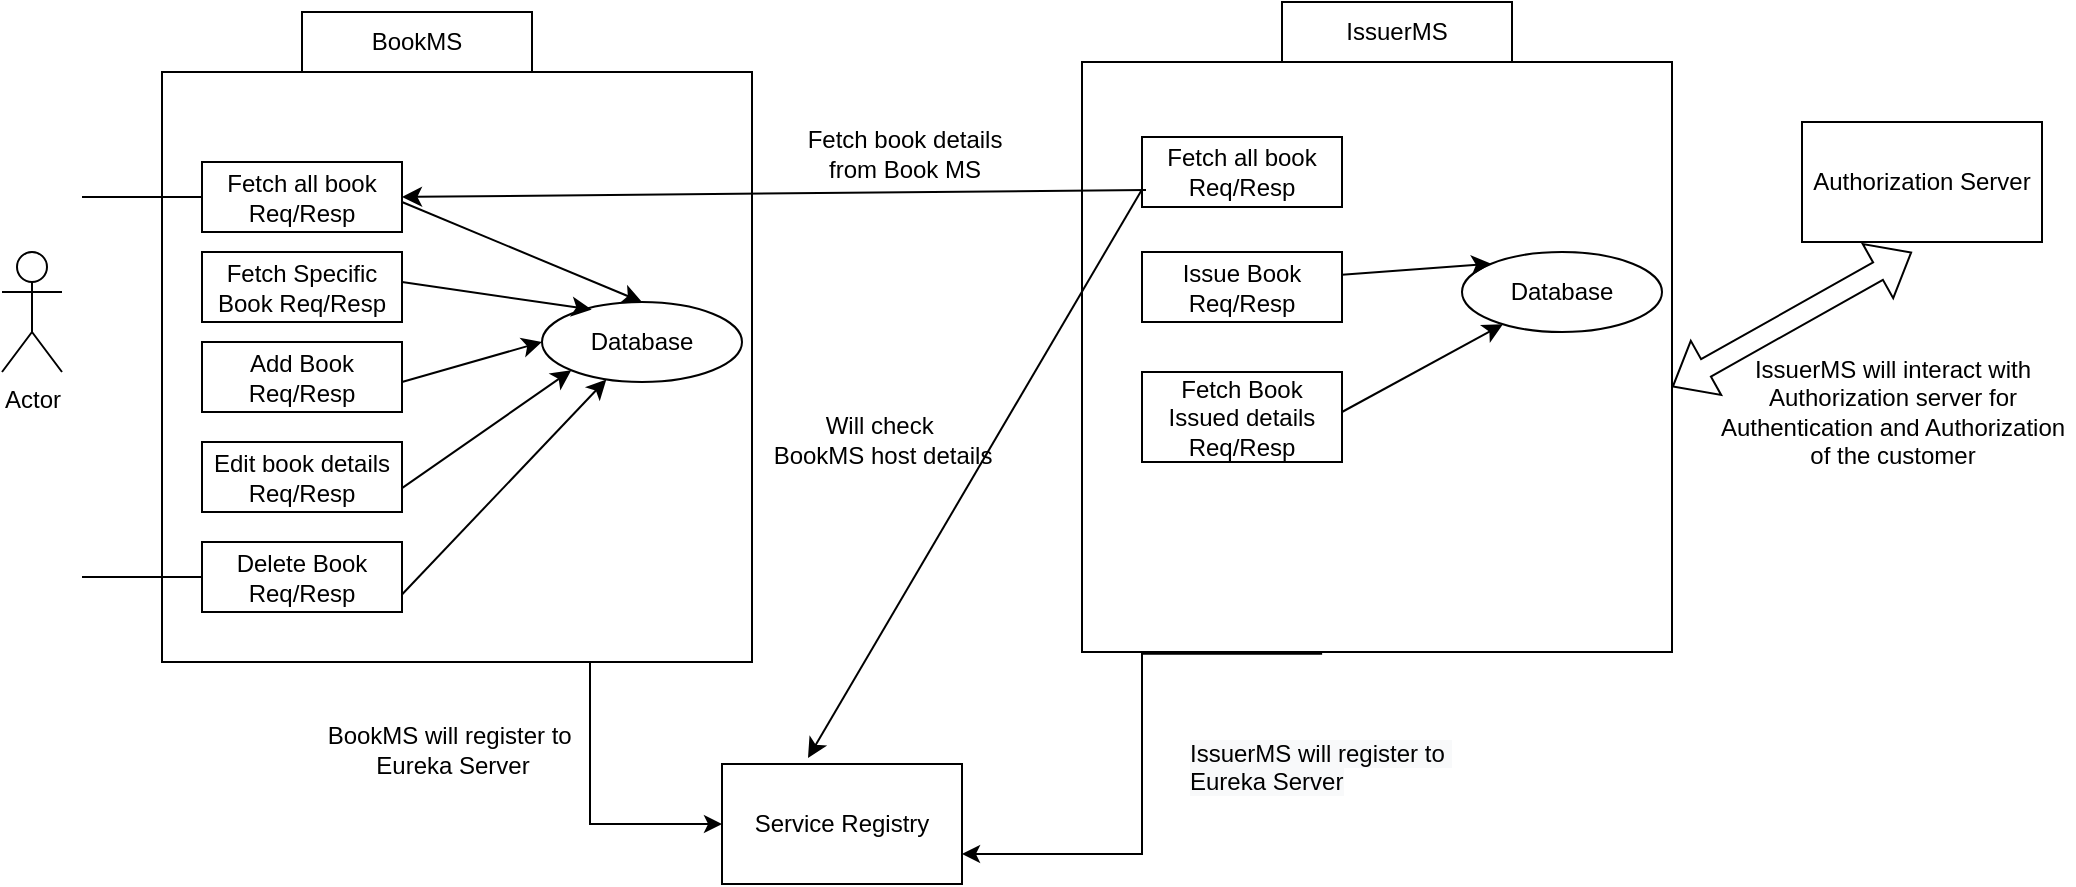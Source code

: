 <mxfile version="18.0.7" type="device"><diagram id="RpeHMuzhL4krS8t6Nxxe" name="Page-1"><mxGraphModel dx="1278" dy="547" grid="0" gridSize="10" guides="1" tooltips="1" connect="1" arrows="1" fold="1" page="1" pageScale="1" pageWidth="1100" pageHeight="850" math="0" shadow="0"><root><mxCell id="0"/><mxCell id="1" parent="0"/><mxCell id="2iMCLO8QfpFkLNnOMsX1-1" value="" style="whiteSpace=wrap;html=1;aspect=fixed;" parent="1" vertex="1"><mxGeometry x="100" y="65" width="295" height="295" as="geometry"/></mxCell><mxCell id="2iMCLO8QfpFkLNnOMsX1-4" value="BookMS" style="rounded=0;whiteSpace=wrap;html=1;" parent="1" vertex="1"><mxGeometry x="170" y="35" width="115" height="30" as="geometry"/></mxCell><mxCell id="2iMCLO8QfpFkLNnOMsX1-5" value="Fetch all book Req/Resp" style="rounded=0;whiteSpace=wrap;html=1;" parent="1" vertex="1"><mxGeometry x="120" y="110" width="100" height="35" as="geometry"/></mxCell><mxCell id="2iMCLO8QfpFkLNnOMsX1-6" value="Fetch Specific Book Req/Resp" style="rounded=0;whiteSpace=wrap;html=1;" parent="1" vertex="1"><mxGeometry x="120" y="155" width="100" height="35" as="geometry"/></mxCell><mxCell id="2iMCLO8QfpFkLNnOMsX1-7" value="Add Book Req/Resp" style="rounded=0;whiteSpace=wrap;html=1;" parent="1" vertex="1"><mxGeometry x="120" y="200" width="100" height="35" as="geometry"/></mxCell><mxCell id="2iMCLO8QfpFkLNnOMsX1-8" value="Edit book details Req/Resp" style="rounded=0;whiteSpace=wrap;html=1;" parent="1" vertex="1"><mxGeometry x="120" y="250" width="100" height="35" as="geometry"/></mxCell><mxCell id="2iMCLO8QfpFkLNnOMsX1-9" value="Delete Book Req/Resp" style="rounded=0;whiteSpace=wrap;html=1;" parent="1" vertex="1"><mxGeometry x="120" y="300" width="100" height="35" as="geometry"/></mxCell><mxCell id="2iMCLO8QfpFkLNnOMsX1-10" value="Database" style="ellipse;whiteSpace=wrap;html=1;" parent="1" vertex="1"><mxGeometry x="290" y="180" width="100" height="40" as="geometry"/></mxCell><mxCell id="2iMCLO8QfpFkLNnOMsX1-11" value="" style="endArrow=classic;html=1;rounded=0;endSize=7;strokeWidth=1;startSize=12;jumpSize=9;exitX=1;exitY=0.75;exitDx=0;exitDy=0;" parent="1" source="2iMCLO8QfpFkLNnOMsX1-9" target="2iMCLO8QfpFkLNnOMsX1-10" edge="1"><mxGeometry width="50" height="50" relative="1" as="geometry"><mxPoint x="230" y="330" as="sourcePoint"/><mxPoint x="280" y="280" as="targetPoint"/></mxGeometry></mxCell><mxCell id="2iMCLO8QfpFkLNnOMsX1-12" value="" style="endArrow=classic;html=1;rounded=0;endSize=7;strokeWidth=1;startSize=12;jumpSize=9;entryX=0;entryY=1;entryDx=0;entryDy=0;" parent="1" target="2iMCLO8QfpFkLNnOMsX1-10" edge="1"><mxGeometry width="50" height="50" relative="1" as="geometry"><mxPoint x="220" y="273.03" as="sourcePoint"/><mxPoint x="313.97" y="161.974" as="targetPoint"/></mxGeometry></mxCell><mxCell id="2iMCLO8QfpFkLNnOMsX1-13" value="" style="endArrow=classic;html=1;rounded=0;endSize=7;strokeWidth=1;startSize=12;jumpSize=9;" parent="1" edge="1"><mxGeometry width="50" height="50" relative="1" as="geometry"><mxPoint x="220" y="220.0" as="sourcePoint"/><mxPoint x="290" y="200" as="targetPoint"/></mxGeometry></mxCell><mxCell id="2iMCLO8QfpFkLNnOMsX1-14" value="" style="endArrow=classic;html=1;rounded=0;endSize=7;strokeWidth=1;startSize=12;jumpSize=9;entryX=0.248;entryY=0.095;entryDx=0;entryDy=0;entryPerimeter=0;" parent="1" target="2iMCLO8QfpFkLNnOMsX1-10" edge="1"><mxGeometry width="50" height="50" relative="1" as="geometry"><mxPoint x="220" y="170" as="sourcePoint"/><mxPoint x="290" y="150" as="targetPoint"/></mxGeometry></mxCell><mxCell id="2iMCLO8QfpFkLNnOMsX1-15" value="" style="endArrow=classic;html=1;rounded=0;endSize=7;strokeWidth=1;startSize=12;jumpSize=9;entryX=0.5;entryY=0;entryDx=0;entryDy=0;" parent="1" target="2iMCLO8QfpFkLNnOMsX1-10" edge="1"><mxGeometry width="50" height="50" relative="1" as="geometry"><mxPoint x="220" y="130.0" as="sourcePoint"/><mxPoint x="304.645" y="71.112" as="targetPoint"/></mxGeometry></mxCell><mxCell id="2iMCLO8QfpFkLNnOMsX1-16" value="Actor" style="shape=umlActor;verticalLabelPosition=bottom;verticalAlign=top;html=1;outlineConnect=0;" parent="1" vertex="1"><mxGeometry x="20" y="155" width="30" height="60" as="geometry"/></mxCell><mxCell id="2iMCLO8QfpFkLNnOMsX1-17" value="" style="line;strokeWidth=1;html=1;" parent="1" vertex="1"><mxGeometry x="60" y="122.5" width="60" height="10" as="geometry"/></mxCell><mxCell id="2iMCLO8QfpFkLNnOMsX1-18" value="" style="line;strokeWidth=1;html=1;" parent="1" vertex="1"><mxGeometry x="60" y="311.25" width="60" height="12.5" as="geometry"/></mxCell><mxCell id="2iMCLO8QfpFkLNnOMsX1-19" value="" style="whiteSpace=wrap;html=1;aspect=fixed;" parent="1" vertex="1"><mxGeometry x="560" y="60" width="295" height="295" as="geometry"/></mxCell><mxCell id="2iMCLO8QfpFkLNnOMsX1-20" value="Fetch all book Req/Resp" style="rounded=0;whiteSpace=wrap;html=1;" parent="1" vertex="1"><mxGeometry x="590" y="97.5" width="100" height="35" as="geometry"/></mxCell><mxCell id="2iMCLO8QfpFkLNnOMsX1-21" value="Issue Book Req/Resp" style="rounded=0;whiteSpace=wrap;html=1;" parent="1" vertex="1"><mxGeometry x="590" y="155" width="100" height="35" as="geometry"/></mxCell><mxCell id="2iMCLO8QfpFkLNnOMsX1-22" value="Fetch Book Issued details Req/Resp" style="rounded=0;whiteSpace=wrap;html=1;" parent="1" vertex="1"><mxGeometry x="590" y="215" width="100" height="45" as="geometry"/></mxCell><mxCell id="2iMCLO8QfpFkLNnOMsX1-23" value="Database" style="ellipse;whiteSpace=wrap;html=1;" parent="1" vertex="1"><mxGeometry x="750" y="155" width="100" height="40" as="geometry"/></mxCell><mxCell id="2iMCLO8QfpFkLNnOMsX1-24" value="IssuerMS" style="rounded=0;whiteSpace=wrap;html=1;" parent="1" vertex="1"><mxGeometry x="660" y="30" width="115" height="30" as="geometry"/></mxCell><mxCell id="2iMCLO8QfpFkLNnOMsX1-25" value="" style="endArrow=classic;html=1;rounded=0;endSize=7;strokeWidth=1;startSize=12;jumpSize=9;" parent="1" target="2iMCLO8QfpFkLNnOMsX1-23" edge="1"><mxGeometry width="50" height="50" relative="1" as="geometry"><mxPoint x="690" y="235" as="sourcePoint"/><mxPoint x="790" y="250" as="targetPoint"/></mxGeometry></mxCell><mxCell id="2iMCLO8QfpFkLNnOMsX1-26" value="" style="endArrow=classic;html=1;rounded=0;endSize=7;strokeWidth=1;startSize=12;jumpSize=9;entryX=0;entryY=0;entryDx=0;entryDy=0;" parent="1" target="2iMCLO8QfpFkLNnOMsX1-23" edge="1"><mxGeometry width="50" height="50" relative="1" as="geometry"><mxPoint x="690" y="166.37" as="sourcePoint"/><mxPoint x="770.432" y="122.498" as="targetPoint"/></mxGeometry></mxCell><mxCell id="2iMCLO8QfpFkLNnOMsX1-31" value="" style="endArrow=classic;html=1;rounded=0;startSize=12;endSize=7;strokeWidth=1;jumpSize=9;exitX=0;exitY=0.75;exitDx=0;exitDy=0;" parent="1" source="2iMCLO8QfpFkLNnOMsX1-20" edge="1"><mxGeometry width="50" height="50" relative="1" as="geometry"><mxPoint x="470" y="115" as="sourcePoint"/><mxPoint x="423" y="408" as="targetPoint"/></mxGeometry></mxCell><mxCell id="PNZpYJpgeNtPHwZkukkR-1" value="Fetch book details &lt;br&gt;from Book MS" style="text;html=1;align=center;verticalAlign=middle;resizable=0;points=[];autosize=1;strokeColor=none;fillColor=none;" vertex="1" parent="1"><mxGeometry x="417" y="90" width="107" height="32" as="geometry"/></mxCell><mxCell id="PNZpYJpgeNtPHwZkukkR-2" value="Authorization Server" style="rounded=0;whiteSpace=wrap;html=1;" vertex="1" parent="1"><mxGeometry x="920" y="90" width="120" height="60" as="geometry"/></mxCell><mxCell id="PNZpYJpgeNtPHwZkukkR-3" value="" style="shape=flexArrow;endArrow=classic;startArrow=classic;html=1;rounded=0;" edge="1" parent="1"><mxGeometry width="100" height="100" relative="1" as="geometry"><mxPoint x="855" y="222.5" as="sourcePoint"/><mxPoint x="975" y="155" as="targetPoint"/></mxGeometry></mxCell><mxCell id="PNZpYJpgeNtPHwZkukkR-4" value="IssuerMS will interact with&lt;br&gt;&amp;nbsp;Authorization server for&amp;nbsp;&lt;br&gt;Authentication and Authorization&lt;br&gt;of the customer" style="text;html=1;align=center;verticalAlign=middle;resizable=0;points=[];autosize=1;strokeColor=none;fillColor=none;" vertex="1" parent="1"><mxGeometry x="874" y="205" width="182" height="60" as="geometry"/></mxCell><mxCell id="PNZpYJpgeNtPHwZkukkR-6" value="Service Registry" style="rounded=0;whiteSpace=wrap;html=1;" vertex="1" parent="1"><mxGeometry x="380" y="411" width="120" height="60" as="geometry"/></mxCell><mxCell id="PNZpYJpgeNtPHwZkukkR-7" value="" style="edgeStyle=elbowEdgeStyle;elbow=horizontal;endArrow=classic;html=1;rounded=0;exitX=0.5;exitY=1;exitDx=0;exitDy=0;" edge="1" parent="1" source="2iMCLO8QfpFkLNnOMsX1-1"><mxGeometry width="50" height="50" relative="1" as="geometry"><mxPoint x="330" y="491" as="sourcePoint"/><mxPoint x="380" y="441" as="targetPoint"/></mxGeometry></mxCell><mxCell id="PNZpYJpgeNtPHwZkukkR-8" value="BookMS will register to&amp;nbsp;&lt;br&gt;Eureka Server" style="text;html=1;align=center;verticalAlign=middle;resizable=0;points=[];autosize=1;strokeColor=none;fillColor=none;" vertex="1" parent="1"><mxGeometry x="177" y="388" width="135" height="32" as="geometry"/></mxCell><mxCell id="PNZpYJpgeNtPHwZkukkR-9" value="" style="edgeStyle=elbowEdgeStyle;elbow=horizontal;endArrow=classic;html=1;rounded=0;exitX=0.407;exitY=1.003;exitDx=0;exitDy=0;entryX=1;entryY=0.75;entryDx=0;entryDy=0;exitPerimeter=0;" edge="1" parent="1" source="2iMCLO8QfpFkLNnOMsX1-19" target="PNZpYJpgeNtPHwZkukkR-6"><mxGeometry width="50" height="50" relative="1" as="geometry"><mxPoint x="568" y="377" as="sourcePoint"/><mxPoint x="700.5" y="458" as="targetPoint"/></mxGeometry></mxCell><mxCell id="PNZpYJpgeNtPHwZkukkR-10" value="&lt;span style=&quot;color: rgb(0, 0, 0); font-family: Helvetica; font-size: 12px; font-style: normal; font-variant-ligatures: normal; font-variant-caps: normal; font-weight: 400; letter-spacing: normal; orphans: 2; text-align: center; text-indent: 0px; text-transform: none; widows: 2; word-spacing: 0px; -webkit-text-stroke-width: 0px; background-color: rgb(248, 249, 250); text-decoration-thickness: initial; text-decoration-style: initial; text-decoration-color: initial; float: none; display: inline !important;&quot;&gt;IssuerMS will register to&amp;nbsp;&lt;/span&gt;&lt;br style=&quot;color: rgb(0, 0, 0); font-family: Helvetica; font-size: 12px; font-style: normal; font-variant-ligatures: normal; font-variant-caps: normal; font-weight: 400; letter-spacing: normal; orphans: 2; text-align: center; text-indent: 0px; text-transform: none; widows: 2; word-spacing: 0px; -webkit-text-stroke-width: 0px; background-color: rgb(248, 249, 250); text-decoration-thickness: initial; text-decoration-style: initial; text-decoration-color: initial;&quot;&gt;&lt;span style=&quot;color: rgb(0, 0, 0); font-family: Helvetica; font-size: 12px; font-style: normal; font-variant-ligatures: normal; font-variant-caps: normal; font-weight: 400; letter-spacing: normal; orphans: 2; text-align: center; text-indent: 0px; text-transform: none; widows: 2; word-spacing: 0px; -webkit-text-stroke-width: 0px; background-color: rgb(248, 249, 250); text-decoration-thickness: initial; text-decoration-style: initial; text-decoration-color: initial; float: none; display: inline !important;&quot;&gt;Eureka Server&lt;/span&gt;" style="text;whiteSpace=wrap;html=1;" vertex="1" parent="1"><mxGeometry x="612.0" y="392" width="151" height="42" as="geometry"/></mxCell><mxCell id="PNZpYJpgeNtPHwZkukkR-11" value="Will check&amp;nbsp;&lt;br&gt;BookMS host details" style="text;html=1;align=center;verticalAlign=middle;resizable=0;points=[];autosize=1;strokeColor=none;fillColor=none;" vertex="1" parent="1"><mxGeometry x="400" y="233" width="119" height="32" as="geometry"/></mxCell><mxCell id="PNZpYJpgeNtPHwZkukkR-12" value="" style="endArrow=classic;html=1;rounded=0;startSize=12;endSize=7;strokeWidth=1;jumpSize=9;entryX=1;entryY=0.5;entryDx=0;entryDy=0;" edge="1" parent="1" target="2iMCLO8QfpFkLNnOMsX1-5"><mxGeometry width="50" height="50" relative="1" as="geometry"><mxPoint x="592" y="124" as="sourcePoint"/><mxPoint x="433" y="418" as="targetPoint"/></mxGeometry></mxCell></root></mxGraphModel></diagram></mxfile>